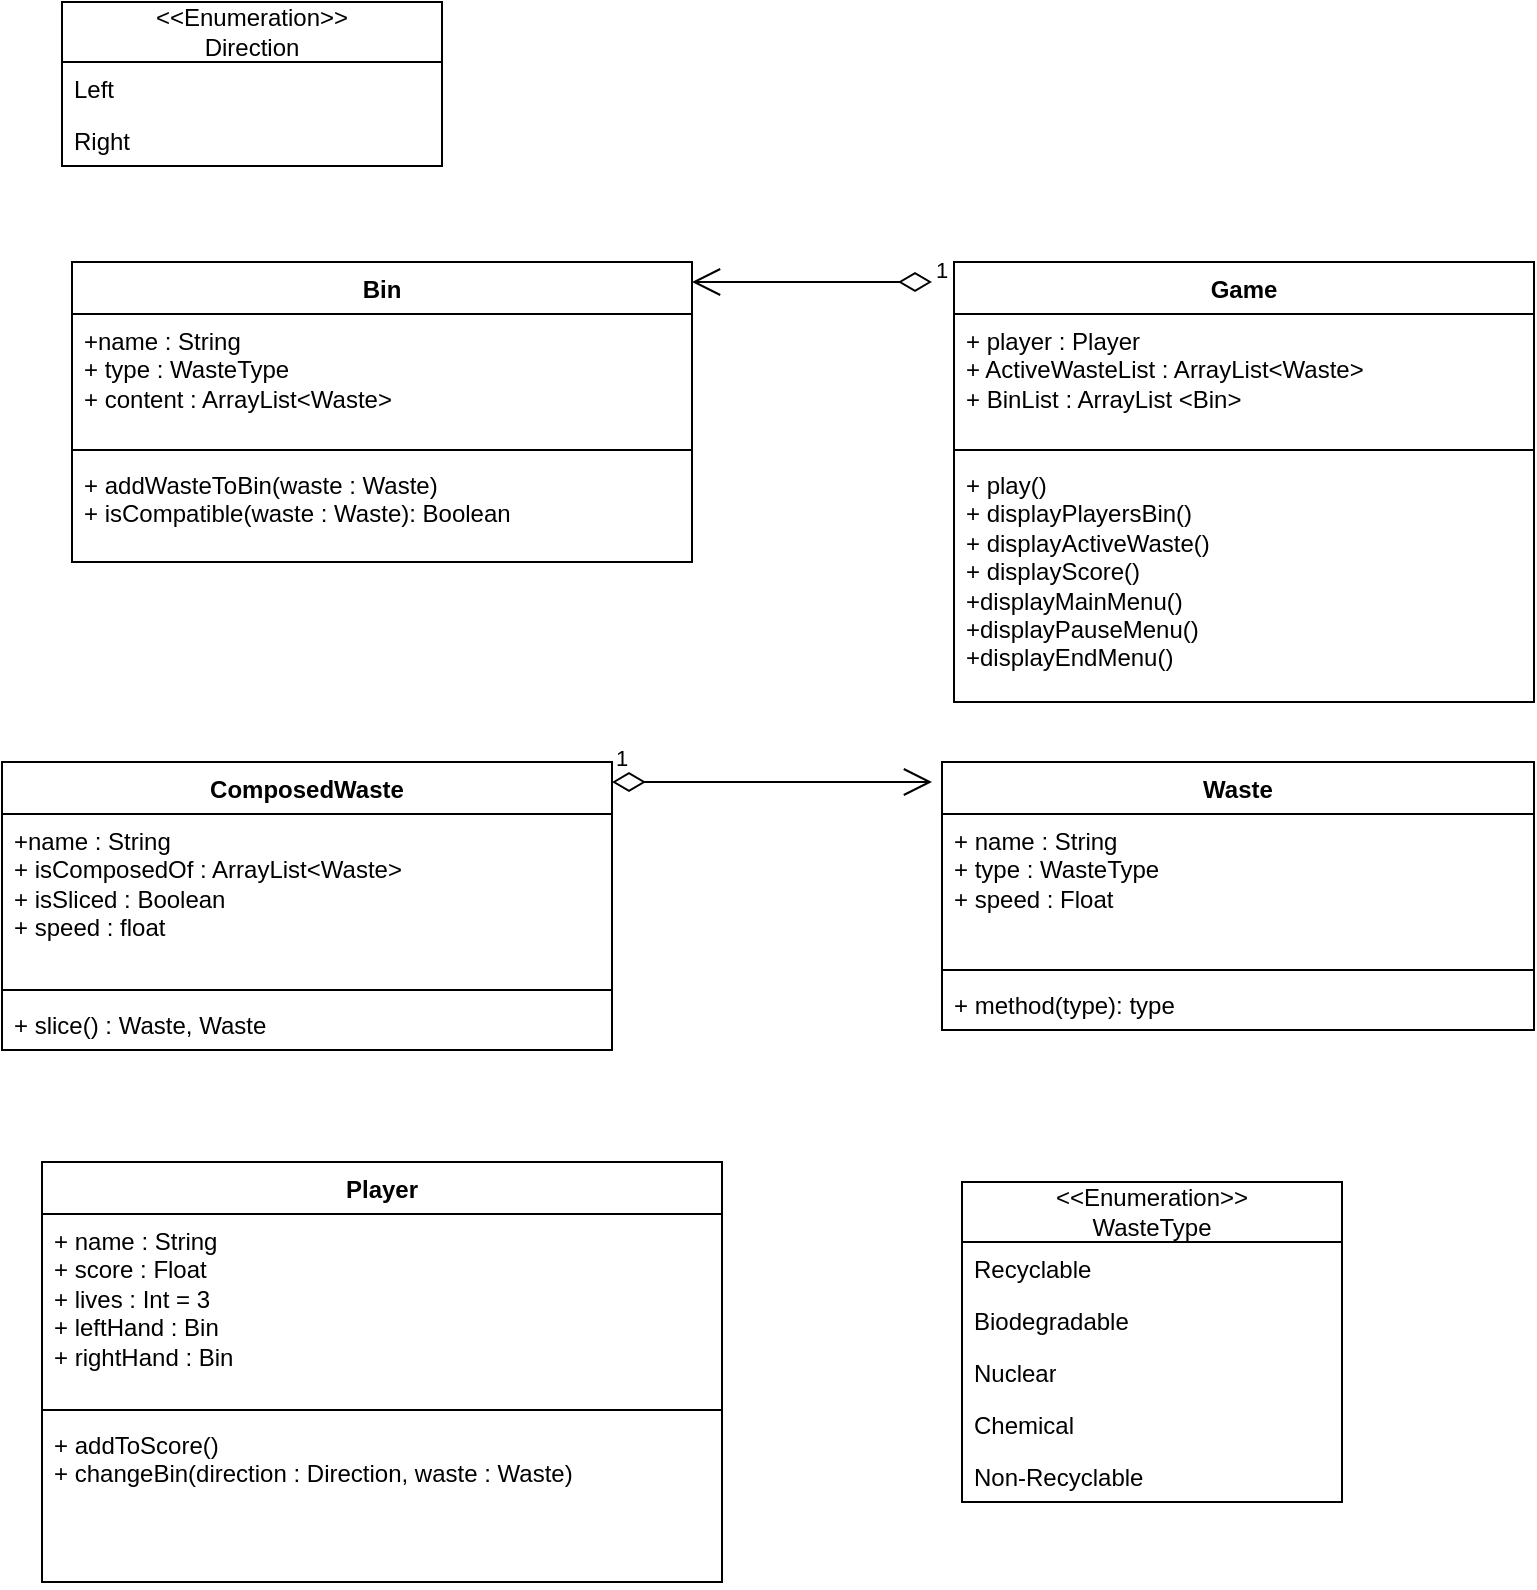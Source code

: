 <mxfile version="26.0.4">
  <diagram name="Page-1" id="Rg3iwZs5l1PE0ENn1jY8">
    <mxGraphModel dx="1364" dy="1964" grid="1" gridSize="10" guides="1" tooltips="1" connect="1" arrows="1" fold="1" page="1" pageScale="1" pageWidth="827" pageHeight="1169" math="0" shadow="0">
      <root>
        <mxCell id="0" />
        <mxCell id="1" parent="0" />
        <mxCell id="M4xpMHjyD0_Z2iAAhFIK-1" value="Bin" style="swimlane;fontStyle=1;align=center;verticalAlign=top;childLayout=stackLayout;horizontal=1;startSize=26;horizontalStack=0;resizeParent=1;resizeParentMax=0;resizeLast=0;collapsible=1;marginBottom=0;whiteSpace=wrap;html=1;" vertex="1" parent="1">
          <mxGeometry x="75" y="-980" width="310" height="150" as="geometry" />
        </mxCell>
        <mxCell id="M4xpMHjyD0_Z2iAAhFIK-2" value="&lt;div&gt;+name : String&lt;br&gt;&lt;/div&gt;&lt;div&gt;+ type : WasteType&lt;br&gt;&lt;/div&gt;&lt;div&gt;+ content : ArrayList&amp;lt;Waste&amp;gt;&lt;br&gt;&lt;/div&gt;" style="text;strokeColor=none;fillColor=none;align=left;verticalAlign=top;spacingLeft=4;spacingRight=4;overflow=hidden;rotatable=0;points=[[0,0.5],[1,0.5]];portConstraint=eastwest;whiteSpace=wrap;html=1;" vertex="1" parent="M4xpMHjyD0_Z2iAAhFIK-1">
          <mxGeometry y="26" width="310" height="64" as="geometry" />
        </mxCell>
        <mxCell id="M4xpMHjyD0_Z2iAAhFIK-3" value="" style="line;strokeWidth=1;fillColor=none;align=left;verticalAlign=middle;spacingTop=-1;spacingLeft=3;spacingRight=3;rotatable=0;labelPosition=right;points=[];portConstraint=eastwest;strokeColor=inherit;" vertex="1" parent="M4xpMHjyD0_Z2iAAhFIK-1">
          <mxGeometry y="90" width="310" height="8" as="geometry" />
        </mxCell>
        <mxCell id="M4xpMHjyD0_Z2iAAhFIK-4" value="&lt;div&gt;+ addWasteToBin(waste : Waste)&lt;/div&gt;&lt;div&gt;+ isCompatible(waste : Waste): Boolean&lt;br&gt;&lt;/div&gt;" style="text;strokeColor=none;fillColor=none;align=left;verticalAlign=top;spacingLeft=4;spacingRight=4;overflow=hidden;rotatable=0;points=[[0,0.5],[1,0.5]];portConstraint=eastwest;whiteSpace=wrap;html=1;" vertex="1" parent="M4xpMHjyD0_Z2iAAhFIK-1">
          <mxGeometry y="98" width="310" height="52" as="geometry" />
        </mxCell>
        <mxCell id="M4xpMHjyD0_Z2iAAhFIK-5" value="Waste" style="swimlane;fontStyle=1;align=center;verticalAlign=top;childLayout=stackLayout;horizontal=1;startSize=26;horizontalStack=0;resizeParent=1;resizeParentMax=0;resizeLast=0;collapsible=1;marginBottom=0;whiteSpace=wrap;html=1;" vertex="1" parent="1">
          <mxGeometry x="510" y="-730" width="296" height="134" as="geometry" />
        </mxCell>
        <mxCell id="M4xpMHjyD0_Z2iAAhFIK-6" value="+ name : String&lt;br&gt;&lt;div&gt;+ type : WasteType&lt;br&gt;&lt;/div&gt;&lt;div&gt;+ speed : Float&lt;br&gt;&lt;/div&gt;" style="text;strokeColor=none;fillColor=none;align=left;verticalAlign=top;spacingLeft=4;spacingRight=4;overflow=hidden;rotatable=0;points=[[0,0.5],[1,0.5]];portConstraint=eastwest;whiteSpace=wrap;html=1;" vertex="1" parent="M4xpMHjyD0_Z2iAAhFIK-5">
          <mxGeometry y="26" width="296" height="74" as="geometry" />
        </mxCell>
        <mxCell id="M4xpMHjyD0_Z2iAAhFIK-7" value="" style="line;strokeWidth=1;fillColor=none;align=left;verticalAlign=middle;spacingTop=-1;spacingLeft=3;spacingRight=3;rotatable=0;labelPosition=right;points=[];portConstraint=eastwest;strokeColor=inherit;" vertex="1" parent="M4xpMHjyD0_Z2iAAhFIK-5">
          <mxGeometry y="100" width="296" height="8" as="geometry" />
        </mxCell>
        <mxCell id="M4xpMHjyD0_Z2iAAhFIK-8" value="+ method(type): type" style="text;strokeColor=none;fillColor=none;align=left;verticalAlign=top;spacingLeft=4;spacingRight=4;overflow=hidden;rotatable=0;points=[[0,0.5],[1,0.5]];portConstraint=eastwest;whiteSpace=wrap;html=1;" vertex="1" parent="M4xpMHjyD0_Z2iAAhFIK-5">
          <mxGeometry y="108" width="296" height="26" as="geometry" />
        </mxCell>
        <mxCell id="M4xpMHjyD0_Z2iAAhFIK-9" value="ComposedWaste" style="swimlane;fontStyle=1;align=center;verticalAlign=top;childLayout=stackLayout;horizontal=1;startSize=26;horizontalStack=0;resizeParent=1;resizeParentMax=0;resizeLast=0;collapsible=1;marginBottom=0;whiteSpace=wrap;html=1;" vertex="1" parent="1">
          <mxGeometry x="40" y="-730" width="305" height="144" as="geometry" />
        </mxCell>
        <mxCell id="M4xpMHjyD0_Z2iAAhFIK-10" value="&lt;div&gt;+name : String&lt;br&gt;&lt;/div&gt;&lt;div&gt;+ isComposedOf : ArrayList&amp;lt;Waste&amp;gt;&lt;/div&gt;&lt;div&gt;+ isSliced : Boolean&lt;/div&gt;&lt;div&gt;+ speed : float&lt;br&gt;&lt;/div&gt;" style="text;strokeColor=none;fillColor=none;align=left;verticalAlign=top;spacingLeft=4;spacingRight=4;overflow=hidden;rotatable=0;points=[[0,0.5],[1,0.5]];portConstraint=eastwest;whiteSpace=wrap;html=1;" vertex="1" parent="M4xpMHjyD0_Z2iAAhFIK-9">
          <mxGeometry y="26" width="305" height="84" as="geometry" />
        </mxCell>
        <mxCell id="M4xpMHjyD0_Z2iAAhFIK-11" value="" style="line;strokeWidth=1;fillColor=none;align=left;verticalAlign=middle;spacingTop=-1;spacingLeft=3;spacingRight=3;rotatable=0;labelPosition=right;points=[];portConstraint=eastwest;strokeColor=inherit;" vertex="1" parent="M4xpMHjyD0_Z2iAAhFIK-9">
          <mxGeometry y="110" width="305" height="8" as="geometry" />
        </mxCell>
        <mxCell id="M4xpMHjyD0_Z2iAAhFIK-12" value="+ slice() : Waste, Waste" style="text;strokeColor=none;fillColor=none;align=left;verticalAlign=top;spacingLeft=4;spacingRight=4;overflow=hidden;rotatable=0;points=[[0,0.5],[1,0.5]];portConstraint=eastwest;whiteSpace=wrap;html=1;" vertex="1" parent="M4xpMHjyD0_Z2iAAhFIK-9">
          <mxGeometry y="118" width="305" height="26" as="geometry" />
        </mxCell>
        <mxCell id="M4xpMHjyD0_Z2iAAhFIK-13" value="1" style="endArrow=open;html=1;endSize=12;startArrow=diamondThin;startSize=14;startFill=0;edgeStyle=orthogonalEdgeStyle;align=left;verticalAlign=bottom;rounded=0;" edge="1" parent="1">
          <mxGeometry x="-1" y="3" relative="1" as="geometry">
            <mxPoint x="345" y="-720" as="sourcePoint" />
            <mxPoint x="505" y="-720" as="targetPoint" />
          </mxGeometry>
        </mxCell>
        <mxCell id="M4xpMHjyD0_Z2iAAhFIK-14" value="&lt;div&gt;&amp;lt;&amp;lt;Enumeration&amp;gt;&amp;gt;&lt;/div&gt;&lt;div&gt;WasteType&lt;br&gt;&lt;/div&gt;" style="swimlane;fontStyle=0;childLayout=stackLayout;horizontal=1;startSize=30;fillColor=none;horizontalStack=0;resizeParent=1;resizeParentMax=0;resizeLast=0;collapsible=1;marginBottom=0;whiteSpace=wrap;html=1;" vertex="1" parent="1">
          <mxGeometry x="520" y="-520" width="190" height="160" as="geometry" />
        </mxCell>
        <mxCell id="M4xpMHjyD0_Z2iAAhFIK-15" value="Recyclable" style="text;strokeColor=none;fillColor=none;align=left;verticalAlign=top;spacingLeft=4;spacingRight=4;overflow=hidden;rotatable=0;points=[[0,0.5],[1,0.5]];portConstraint=eastwest;whiteSpace=wrap;html=1;" vertex="1" parent="M4xpMHjyD0_Z2iAAhFIK-14">
          <mxGeometry y="30" width="190" height="26" as="geometry" />
        </mxCell>
        <mxCell id="M4xpMHjyD0_Z2iAAhFIK-16" value="Biodegradable" style="text;strokeColor=none;fillColor=none;align=left;verticalAlign=top;spacingLeft=4;spacingRight=4;overflow=hidden;rotatable=0;points=[[0,0.5],[1,0.5]];portConstraint=eastwest;whiteSpace=wrap;html=1;" vertex="1" parent="M4xpMHjyD0_Z2iAAhFIK-14">
          <mxGeometry y="56" width="190" height="26" as="geometry" />
        </mxCell>
        <mxCell id="M4xpMHjyD0_Z2iAAhFIK-17" value="Nuclear" style="text;strokeColor=none;fillColor=none;align=left;verticalAlign=top;spacingLeft=4;spacingRight=4;overflow=hidden;rotatable=0;points=[[0,0.5],[1,0.5]];portConstraint=eastwest;whiteSpace=wrap;html=1;" vertex="1" parent="M4xpMHjyD0_Z2iAAhFIK-14">
          <mxGeometry y="82" width="190" height="26" as="geometry" />
        </mxCell>
        <mxCell id="M4xpMHjyD0_Z2iAAhFIK-18" value="Chemical" style="text;strokeColor=none;fillColor=none;align=left;verticalAlign=top;spacingLeft=4;spacingRight=4;overflow=hidden;rotatable=0;points=[[0,0.5],[1,0.5]];portConstraint=eastwest;whiteSpace=wrap;html=1;" vertex="1" parent="M4xpMHjyD0_Z2iAAhFIK-14">
          <mxGeometry y="108" width="190" height="26" as="geometry" />
        </mxCell>
        <mxCell id="M4xpMHjyD0_Z2iAAhFIK-32" value="Non-Recyclable" style="text;strokeColor=none;fillColor=none;align=left;verticalAlign=top;spacingLeft=4;spacingRight=4;overflow=hidden;rotatable=0;points=[[0,0.5],[1,0.5]];portConstraint=eastwest;whiteSpace=wrap;html=1;" vertex="1" parent="M4xpMHjyD0_Z2iAAhFIK-14">
          <mxGeometry y="134" width="190" height="26" as="geometry" />
        </mxCell>
        <mxCell id="M4xpMHjyD0_Z2iAAhFIK-19" value="Player" style="swimlane;fontStyle=1;align=center;verticalAlign=top;childLayout=stackLayout;horizontal=1;startSize=26;horizontalStack=0;resizeParent=1;resizeParentMax=0;resizeLast=0;collapsible=1;marginBottom=0;whiteSpace=wrap;html=1;" vertex="1" parent="1">
          <mxGeometry x="60" y="-530" width="340" height="210" as="geometry" />
        </mxCell>
        <mxCell id="M4xpMHjyD0_Z2iAAhFIK-20" value="&lt;div&gt;+ name : String&lt;/div&gt;&lt;div&gt;+ score : Float&lt;/div&gt;&lt;div&gt;+ lives : Int = 3&lt;br&gt;&lt;/div&gt;&lt;div&gt;+ leftHand : Bin&lt;br&gt;&lt;/div&gt;&lt;div&gt;+ rightHand : Bin&lt;br&gt;&lt;/div&gt;" style="text;strokeColor=none;fillColor=none;align=left;verticalAlign=top;spacingLeft=4;spacingRight=4;overflow=hidden;rotatable=0;points=[[0,0.5],[1,0.5]];portConstraint=eastwest;whiteSpace=wrap;html=1;" vertex="1" parent="M4xpMHjyD0_Z2iAAhFIK-19">
          <mxGeometry y="26" width="340" height="94" as="geometry" />
        </mxCell>
        <mxCell id="M4xpMHjyD0_Z2iAAhFIK-21" value="" style="line;strokeWidth=1;fillColor=none;align=left;verticalAlign=middle;spacingTop=-1;spacingLeft=3;spacingRight=3;rotatable=0;labelPosition=right;points=[];portConstraint=eastwest;strokeColor=inherit;" vertex="1" parent="M4xpMHjyD0_Z2iAAhFIK-19">
          <mxGeometry y="120" width="340" height="8" as="geometry" />
        </mxCell>
        <mxCell id="M4xpMHjyD0_Z2iAAhFIK-22" value="&lt;div&gt;+ addToScore()&lt;/div&gt;&lt;div&gt;+ changeBin(direction : Direction, waste : Waste)&lt;br&gt;&lt;/div&gt;" style="text;strokeColor=none;fillColor=none;align=left;verticalAlign=top;spacingLeft=4;spacingRight=4;overflow=hidden;rotatable=0;points=[[0,0.5],[1,0.5]];portConstraint=eastwest;whiteSpace=wrap;html=1;" vertex="1" parent="M4xpMHjyD0_Z2iAAhFIK-19">
          <mxGeometry y="128" width="340" height="82" as="geometry" />
        </mxCell>
        <mxCell id="M4xpMHjyD0_Z2iAAhFIK-23" value="Game" style="swimlane;fontStyle=1;align=center;verticalAlign=top;childLayout=stackLayout;horizontal=1;startSize=26;horizontalStack=0;resizeParent=1;resizeParentMax=0;resizeLast=0;collapsible=1;marginBottom=0;whiteSpace=wrap;html=1;" vertex="1" parent="1">
          <mxGeometry x="516" y="-980" width="290" height="220" as="geometry" />
        </mxCell>
        <mxCell id="M4xpMHjyD0_Z2iAAhFIK-24" value="&lt;div&gt;+ player : Player&lt;br&gt;&lt;/div&gt;&lt;div&gt;+ ActiveWasteList : ArrayList&amp;lt;Waste&amp;gt;&lt;/div&gt;&lt;div&gt;+ BinList : ArrayList &amp;lt;Bin&amp;gt;&lt;br&gt;&lt;/div&gt;" style="text;strokeColor=none;fillColor=none;align=left;verticalAlign=top;spacingLeft=4;spacingRight=4;overflow=hidden;rotatable=0;points=[[0,0.5],[1,0.5]];portConstraint=eastwest;whiteSpace=wrap;html=1;" vertex="1" parent="M4xpMHjyD0_Z2iAAhFIK-23">
          <mxGeometry y="26" width="290" height="64" as="geometry" />
        </mxCell>
        <mxCell id="M4xpMHjyD0_Z2iAAhFIK-25" value="" style="line;strokeWidth=1;fillColor=none;align=left;verticalAlign=middle;spacingTop=-1;spacingLeft=3;spacingRight=3;rotatable=0;labelPosition=right;points=[];portConstraint=eastwest;strokeColor=inherit;" vertex="1" parent="M4xpMHjyD0_Z2iAAhFIK-23">
          <mxGeometry y="90" width="290" height="8" as="geometry" />
        </mxCell>
        <mxCell id="M4xpMHjyD0_Z2iAAhFIK-26" value="&lt;div&gt;+ play()&lt;/div&gt;&lt;div&gt;+ displayPlayersBin()&lt;/div&gt;&lt;div&gt;+ displayActiveWaste()&lt;/div&gt;&lt;div&gt;+ displayScore()&lt;br&gt;&lt;/div&gt;&lt;div&gt;+displayMainMenu()&lt;/div&gt;&lt;div&gt;+displayPauseMenu()&lt;/div&gt;&lt;div&gt;+displayEndMenu()&lt;br&gt;&lt;/div&gt;" style="text;strokeColor=none;fillColor=none;align=left;verticalAlign=top;spacingLeft=4;spacingRight=4;overflow=hidden;rotatable=0;points=[[0,0.5],[1,0.5]];portConstraint=eastwest;whiteSpace=wrap;html=1;" vertex="1" parent="M4xpMHjyD0_Z2iAAhFIK-23">
          <mxGeometry y="98" width="290" height="122" as="geometry" />
        </mxCell>
        <mxCell id="M4xpMHjyD0_Z2iAAhFIK-27" value="&lt;div&gt;&amp;lt;&amp;lt;Enumeration&amp;gt;&amp;gt;&lt;/div&gt;&lt;div&gt;Direction&lt;br&gt;&lt;/div&gt;" style="swimlane;fontStyle=0;childLayout=stackLayout;horizontal=1;startSize=30;fillColor=none;horizontalStack=0;resizeParent=1;resizeParentMax=0;resizeLast=0;collapsible=1;marginBottom=0;whiteSpace=wrap;html=1;" vertex="1" parent="1">
          <mxGeometry x="70" y="-1110" width="190" height="82" as="geometry" />
        </mxCell>
        <mxCell id="M4xpMHjyD0_Z2iAAhFIK-28" value="Left" style="text;strokeColor=none;fillColor=none;align=left;verticalAlign=top;spacingLeft=4;spacingRight=4;overflow=hidden;rotatable=0;points=[[0,0.5],[1,0.5]];portConstraint=eastwest;whiteSpace=wrap;html=1;" vertex="1" parent="M4xpMHjyD0_Z2iAAhFIK-27">
          <mxGeometry y="30" width="190" height="26" as="geometry" />
        </mxCell>
        <mxCell id="M4xpMHjyD0_Z2iAAhFIK-30" value="Right" style="text;strokeColor=none;fillColor=none;align=left;verticalAlign=top;spacingLeft=4;spacingRight=4;overflow=hidden;rotatable=0;points=[[0,0.5],[1,0.5]];portConstraint=eastwest;whiteSpace=wrap;html=1;" vertex="1" parent="M4xpMHjyD0_Z2iAAhFIK-27">
          <mxGeometry y="56" width="190" height="26" as="geometry" />
        </mxCell>
        <mxCell id="M4xpMHjyD0_Z2iAAhFIK-33" value="1" style="endArrow=open;html=1;endSize=12;startArrow=diamondThin;startSize=14;startFill=0;edgeStyle=orthogonalEdgeStyle;align=left;verticalAlign=bottom;rounded=0;" edge="1" parent="1">
          <mxGeometry x="-1" y="3" relative="1" as="geometry">
            <mxPoint x="505" y="-970" as="sourcePoint" />
            <mxPoint x="385" y="-970" as="targetPoint" />
          </mxGeometry>
        </mxCell>
      </root>
    </mxGraphModel>
  </diagram>
</mxfile>
